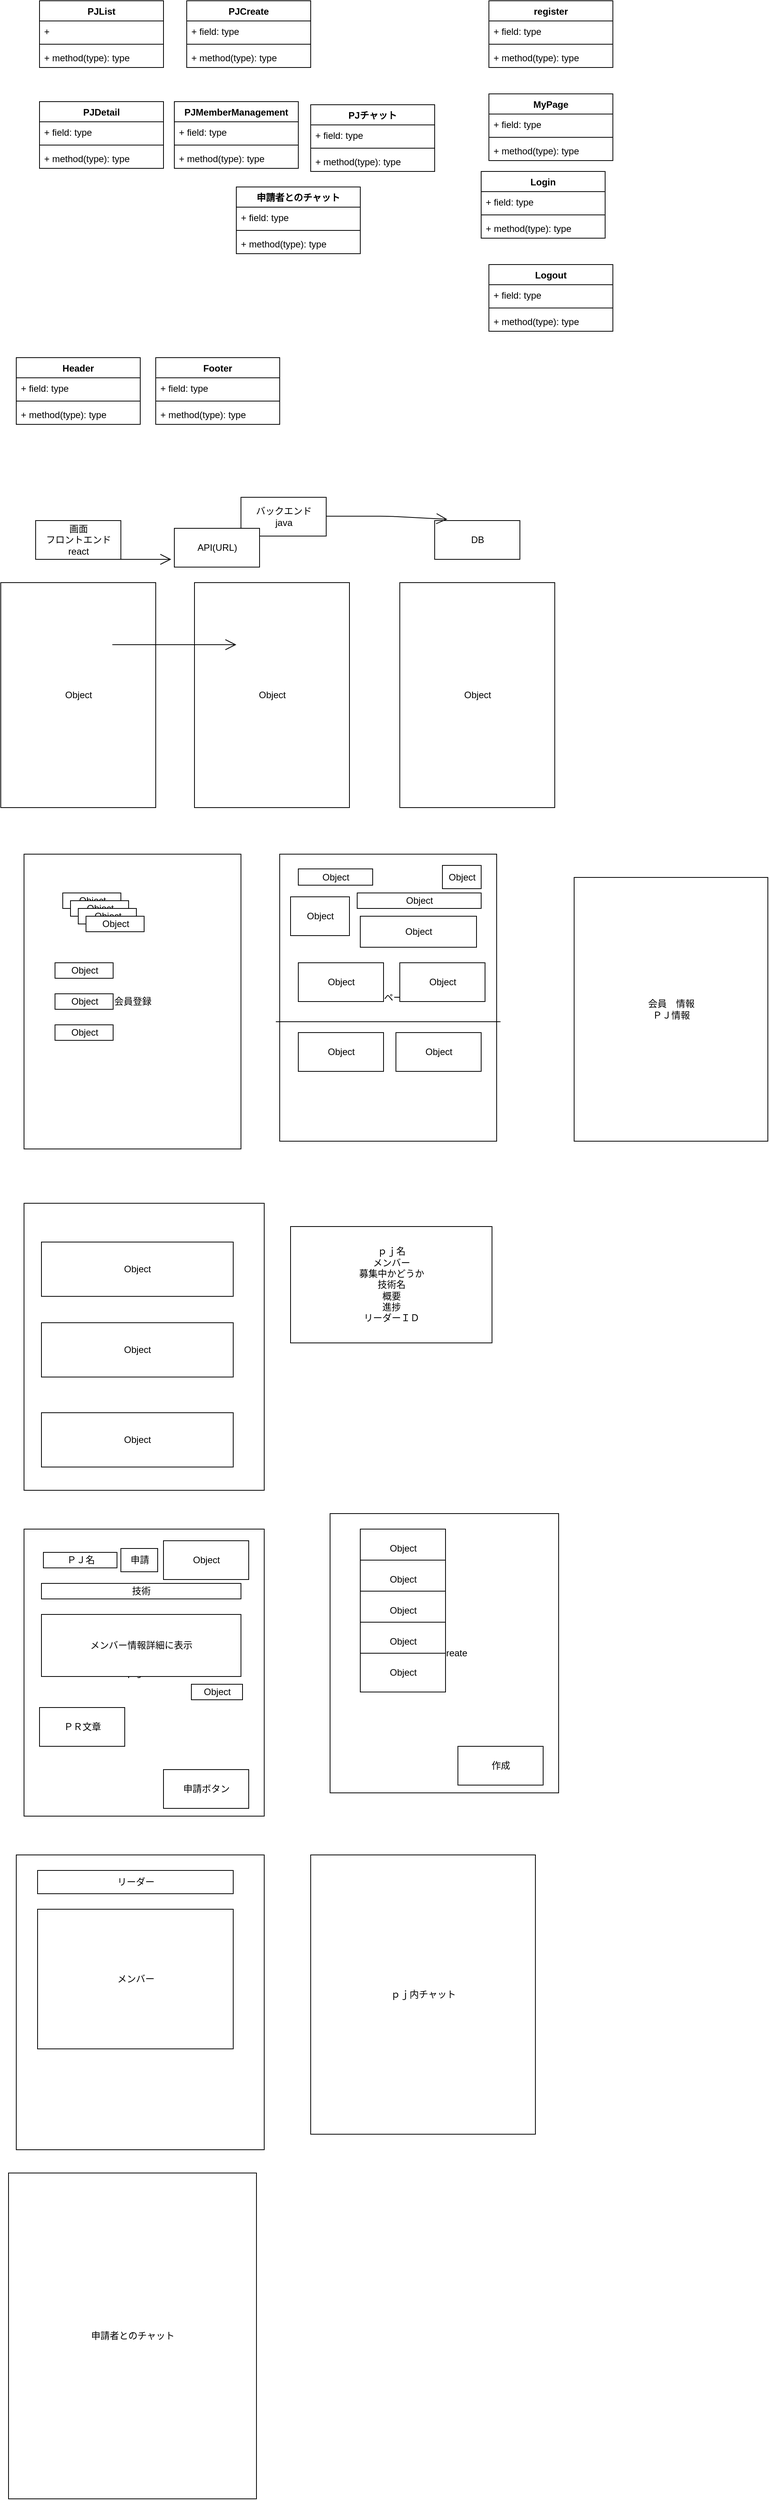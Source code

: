 <mxfile>
    <diagram id="3ewjG1DHLirFC_NyWRG-" name="ページ1">
        <mxGraphModel dx="1051" dy="583" grid="1" gridSize="10" guides="1" tooltips="1" connect="1" arrows="1" fold="1" page="1" pageScale="1" pageWidth="827" pageHeight="1169" math="0" shadow="0">
            <root>
                <mxCell id="0"/>
                <mxCell id="1" parent="0"/>
                <mxCell id="2" value="PJList" style="swimlane;fontStyle=1;align=center;verticalAlign=top;childLayout=stackLayout;horizontal=1;startSize=26;horizontalStack=0;resizeParent=1;resizeParentMax=0;resizeLast=0;collapsible=1;marginBottom=0;" parent="1" vertex="1">
                    <mxGeometry x="80" y="50" width="160" height="86" as="geometry"/>
                </mxCell>
                <mxCell id="3" value="+ " style="text;strokeColor=none;fillColor=none;align=left;verticalAlign=top;spacingLeft=4;spacingRight=4;overflow=hidden;rotatable=0;points=[[0,0.5],[1,0.5]];portConstraint=eastwest;" parent="2" vertex="1">
                    <mxGeometry y="26" width="160" height="26" as="geometry"/>
                </mxCell>
                <mxCell id="4" value="" style="line;strokeWidth=1;fillColor=none;align=left;verticalAlign=middle;spacingTop=-1;spacingLeft=3;spacingRight=3;rotatable=0;labelPosition=right;points=[];portConstraint=eastwest;" parent="2" vertex="1">
                    <mxGeometry y="52" width="160" height="8" as="geometry"/>
                </mxCell>
                <mxCell id="5" value="+ method(type): type" style="text;strokeColor=none;fillColor=none;align=left;verticalAlign=top;spacingLeft=4;spacingRight=4;overflow=hidden;rotatable=0;points=[[0,0.5],[1,0.5]];portConstraint=eastwest;" parent="2" vertex="1">
                    <mxGeometry y="60" width="160" height="26" as="geometry"/>
                </mxCell>
                <mxCell id="6" value="PJDetail" style="swimlane;fontStyle=1;align=center;verticalAlign=top;childLayout=stackLayout;horizontal=1;startSize=26;horizontalStack=0;resizeParent=1;resizeParentMax=0;resizeLast=0;collapsible=1;marginBottom=0;" parent="1" vertex="1">
                    <mxGeometry x="80" y="180" width="160" height="86" as="geometry"/>
                </mxCell>
                <mxCell id="7" value="+ field: type" style="text;strokeColor=none;fillColor=none;align=left;verticalAlign=top;spacingLeft=4;spacingRight=4;overflow=hidden;rotatable=0;points=[[0,0.5],[1,0.5]];portConstraint=eastwest;" parent="6" vertex="1">
                    <mxGeometry y="26" width="160" height="26" as="geometry"/>
                </mxCell>
                <mxCell id="8" value="" style="line;strokeWidth=1;fillColor=none;align=left;verticalAlign=middle;spacingTop=-1;spacingLeft=3;spacingRight=3;rotatable=0;labelPosition=right;points=[];portConstraint=eastwest;" parent="6" vertex="1">
                    <mxGeometry y="52" width="160" height="8" as="geometry"/>
                </mxCell>
                <mxCell id="9" value="+ method(type): type" style="text;strokeColor=none;fillColor=none;align=left;verticalAlign=top;spacingLeft=4;spacingRight=4;overflow=hidden;rotatable=0;points=[[0,0.5],[1,0.5]];portConstraint=eastwest;" parent="6" vertex="1">
                    <mxGeometry y="60" width="160" height="26" as="geometry"/>
                </mxCell>
                <mxCell id="14" value="Login" style="swimlane;fontStyle=1;align=center;verticalAlign=top;childLayout=stackLayout;horizontal=1;startSize=26;horizontalStack=0;resizeParent=1;resizeParentMax=0;resizeLast=0;collapsible=1;marginBottom=0;" parent="1" vertex="1">
                    <mxGeometry x="650" y="270" width="160" height="86" as="geometry"/>
                </mxCell>
                <mxCell id="15" value="+ field: type" style="text;strokeColor=none;fillColor=none;align=left;verticalAlign=top;spacingLeft=4;spacingRight=4;overflow=hidden;rotatable=0;points=[[0,0.5],[1,0.5]];portConstraint=eastwest;" parent="14" vertex="1">
                    <mxGeometry y="26" width="160" height="26" as="geometry"/>
                </mxCell>
                <mxCell id="16" value="" style="line;strokeWidth=1;fillColor=none;align=left;verticalAlign=middle;spacingTop=-1;spacingLeft=3;spacingRight=3;rotatable=0;labelPosition=right;points=[];portConstraint=eastwest;" parent="14" vertex="1">
                    <mxGeometry y="52" width="160" height="8" as="geometry"/>
                </mxCell>
                <mxCell id="17" value="+ method(type): type" style="text;strokeColor=none;fillColor=none;align=left;verticalAlign=top;spacingLeft=4;spacingRight=4;overflow=hidden;rotatable=0;points=[[0,0.5],[1,0.5]];portConstraint=eastwest;" parent="14" vertex="1">
                    <mxGeometry y="60" width="160" height="26" as="geometry"/>
                </mxCell>
                <mxCell id="18" value="Logout" style="swimlane;fontStyle=1;align=center;verticalAlign=top;childLayout=stackLayout;horizontal=1;startSize=26;horizontalStack=0;resizeParent=1;resizeParentMax=0;resizeLast=0;collapsible=1;marginBottom=0;" parent="1" vertex="1">
                    <mxGeometry x="660" y="390" width="160" height="86" as="geometry"/>
                </mxCell>
                <mxCell id="19" value="+ field: type" style="text;strokeColor=none;fillColor=none;align=left;verticalAlign=top;spacingLeft=4;spacingRight=4;overflow=hidden;rotatable=0;points=[[0,0.5],[1,0.5]];portConstraint=eastwest;" parent="18" vertex="1">
                    <mxGeometry y="26" width="160" height="26" as="geometry"/>
                </mxCell>
                <mxCell id="20" value="" style="line;strokeWidth=1;fillColor=none;align=left;verticalAlign=middle;spacingTop=-1;spacingLeft=3;spacingRight=3;rotatable=0;labelPosition=right;points=[];portConstraint=eastwest;" parent="18" vertex="1">
                    <mxGeometry y="52" width="160" height="8" as="geometry"/>
                </mxCell>
                <mxCell id="21" value="+ method(type): type" style="text;strokeColor=none;fillColor=none;align=left;verticalAlign=top;spacingLeft=4;spacingRight=4;overflow=hidden;rotatable=0;points=[[0,0.5],[1,0.5]];portConstraint=eastwest;" parent="18" vertex="1">
                    <mxGeometry y="60" width="160" height="26" as="geometry"/>
                </mxCell>
                <mxCell id="22" value="register" style="swimlane;fontStyle=1;align=center;verticalAlign=top;childLayout=stackLayout;horizontal=1;startSize=26;horizontalStack=0;resizeParent=1;resizeParentMax=0;resizeLast=0;collapsible=1;marginBottom=0;" parent="1" vertex="1">
                    <mxGeometry x="660" y="50" width="160" height="86" as="geometry"/>
                </mxCell>
                <mxCell id="23" value="+ field: type" style="text;strokeColor=none;fillColor=none;align=left;verticalAlign=top;spacingLeft=4;spacingRight=4;overflow=hidden;rotatable=0;points=[[0,0.5],[1,0.5]];portConstraint=eastwest;" parent="22" vertex="1">
                    <mxGeometry y="26" width="160" height="26" as="geometry"/>
                </mxCell>
                <mxCell id="24" value="" style="line;strokeWidth=1;fillColor=none;align=left;verticalAlign=middle;spacingTop=-1;spacingLeft=3;spacingRight=3;rotatable=0;labelPosition=right;points=[];portConstraint=eastwest;" parent="22" vertex="1">
                    <mxGeometry y="52" width="160" height="8" as="geometry"/>
                </mxCell>
                <mxCell id="25" value="+ method(type): type" style="text;strokeColor=none;fillColor=none;align=left;verticalAlign=top;spacingLeft=4;spacingRight=4;overflow=hidden;rotatable=0;points=[[0,0.5],[1,0.5]];portConstraint=eastwest;" parent="22" vertex="1">
                    <mxGeometry y="60" width="160" height="26" as="geometry"/>
                </mxCell>
                <mxCell id="27" value="PJCreate" style="swimlane;fontStyle=1;align=center;verticalAlign=top;childLayout=stackLayout;horizontal=1;startSize=26;horizontalStack=0;resizeParent=1;resizeParentMax=0;resizeLast=0;collapsible=1;marginBottom=0;" parent="1" vertex="1">
                    <mxGeometry x="270" y="50" width="160" height="86" as="geometry"/>
                </mxCell>
                <mxCell id="28" value="+ field: type" style="text;strokeColor=none;fillColor=none;align=left;verticalAlign=top;spacingLeft=4;spacingRight=4;overflow=hidden;rotatable=0;points=[[0,0.5],[1,0.5]];portConstraint=eastwest;" parent="27" vertex="1">
                    <mxGeometry y="26" width="160" height="26" as="geometry"/>
                </mxCell>
                <mxCell id="29" value="" style="line;strokeWidth=1;fillColor=none;align=left;verticalAlign=middle;spacingTop=-1;spacingLeft=3;spacingRight=3;rotatable=0;labelPosition=right;points=[];portConstraint=eastwest;" parent="27" vertex="1">
                    <mxGeometry y="52" width="160" height="8" as="geometry"/>
                </mxCell>
                <mxCell id="30" value="+ method(type): type" style="text;strokeColor=none;fillColor=none;align=left;verticalAlign=top;spacingLeft=4;spacingRight=4;overflow=hidden;rotatable=0;points=[[0,0.5],[1,0.5]];portConstraint=eastwest;" parent="27" vertex="1">
                    <mxGeometry y="60" width="160" height="26" as="geometry"/>
                </mxCell>
                <mxCell id="31" value="Header" style="swimlane;fontStyle=1;align=center;verticalAlign=top;childLayout=stackLayout;horizontal=1;startSize=26;horizontalStack=0;resizeParent=1;resizeParentMax=0;resizeLast=0;collapsible=1;marginBottom=0;" parent="1" vertex="1">
                    <mxGeometry x="50" y="510" width="160" height="86" as="geometry"/>
                </mxCell>
                <mxCell id="32" value="+ field: type" style="text;strokeColor=none;fillColor=none;align=left;verticalAlign=top;spacingLeft=4;spacingRight=4;overflow=hidden;rotatable=0;points=[[0,0.5],[1,0.5]];portConstraint=eastwest;" parent="31" vertex="1">
                    <mxGeometry y="26" width="160" height="26" as="geometry"/>
                </mxCell>
                <mxCell id="33" value="" style="line;strokeWidth=1;fillColor=none;align=left;verticalAlign=middle;spacingTop=-1;spacingLeft=3;spacingRight=3;rotatable=0;labelPosition=right;points=[];portConstraint=eastwest;" parent="31" vertex="1">
                    <mxGeometry y="52" width="160" height="8" as="geometry"/>
                </mxCell>
                <mxCell id="34" value="+ method(type): type" style="text;strokeColor=none;fillColor=none;align=left;verticalAlign=top;spacingLeft=4;spacingRight=4;overflow=hidden;rotatable=0;points=[[0,0.5],[1,0.5]];portConstraint=eastwest;" parent="31" vertex="1">
                    <mxGeometry y="60" width="160" height="26" as="geometry"/>
                </mxCell>
                <mxCell id="35" value="Footer" style="swimlane;fontStyle=1;align=center;verticalAlign=top;childLayout=stackLayout;horizontal=1;startSize=26;horizontalStack=0;resizeParent=1;resizeParentMax=0;resizeLast=0;collapsible=1;marginBottom=0;" parent="1" vertex="1">
                    <mxGeometry x="230" y="510" width="160" height="86" as="geometry"/>
                </mxCell>
                <mxCell id="36" value="+ field: type" style="text;strokeColor=none;fillColor=none;align=left;verticalAlign=top;spacingLeft=4;spacingRight=4;overflow=hidden;rotatable=0;points=[[0,0.5],[1,0.5]];portConstraint=eastwest;" parent="35" vertex="1">
                    <mxGeometry y="26" width="160" height="26" as="geometry"/>
                </mxCell>
                <mxCell id="37" value="" style="line;strokeWidth=1;fillColor=none;align=left;verticalAlign=middle;spacingTop=-1;spacingLeft=3;spacingRight=3;rotatable=0;labelPosition=right;points=[];portConstraint=eastwest;" parent="35" vertex="1">
                    <mxGeometry y="52" width="160" height="8" as="geometry"/>
                </mxCell>
                <mxCell id="38" value="+ method(type): type" style="text;strokeColor=none;fillColor=none;align=left;verticalAlign=top;spacingLeft=4;spacingRight=4;overflow=hidden;rotatable=0;points=[[0,0.5],[1,0.5]];portConstraint=eastwest;" parent="35" vertex="1">
                    <mxGeometry y="60" width="160" height="26" as="geometry"/>
                </mxCell>
                <mxCell id="39" value="MyPage" style="swimlane;fontStyle=1;align=center;verticalAlign=top;childLayout=stackLayout;horizontal=1;startSize=26;horizontalStack=0;resizeParent=1;resizeParentMax=0;resizeLast=0;collapsible=1;marginBottom=0;" parent="1" vertex="1">
                    <mxGeometry x="660" y="170" width="160" height="86" as="geometry"/>
                </mxCell>
                <mxCell id="40" value="+ field: type" style="text;strokeColor=none;fillColor=none;align=left;verticalAlign=top;spacingLeft=4;spacingRight=4;overflow=hidden;rotatable=0;points=[[0,0.5],[1,0.5]];portConstraint=eastwest;" parent="39" vertex="1">
                    <mxGeometry y="26" width="160" height="26" as="geometry"/>
                </mxCell>
                <mxCell id="41" value="" style="line;strokeWidth=1;fillColor=none;align=left;verticalAlign=middle;spacingTop=-1;spacingLeft=3;spacingRight=3;rotatable=0;labelPosition=right;points=[];portConstraint=eastwest;" parent="39" vertex="1">
                    <mxGeometry y="52" width="160" height="8" as="geometry"/>
                </mxCell>
                <mxCell id="42" value="+ method(type): type" style="text;strokeColor=none;fillColor=none;align=left;verticalAlign=top;spacingLeft=4;spacingRight=4;overflow=hidden;rotatable=0;points=[[0,0.5],[1,0.5]];portConstraint=eastwest;" parent="39" vertex="1">
                    <mxGeometry y="60" width="160" height="26" as="geometry"/>
                </mxCell>
                <mxCell id="43" value="PJチャット" style="swimlane;fontStyle=1;align=center;verticalAlign=top;childLayout=stackLayout;horizontal=1;startSize=26;horizontalStack=0;resizeParent=1;resizeParentMax=0;resizeLast=0;collapsible=1;marginBottom=0;" parent="1" vertex="1">
                    <mxGeometry x="430" y="184" width="160" height="86" as="geometry"/>
                </mxCell>
                <mxCell id="44" value="+ field: type" style="text;strokeColor=none;fillColor=none;align=left;verticalAlign=top;spacingLeft=4;spacingRight=4;overflow=hidden;rotatable=0;points=[[0,0.5],[1,0.5]];portConstraint=eastwest;" parent="43" vertex="1">
                    <mxGeometry y="26" width="160" height="26" as="geometry"/>
                </mxCell>
                <mxCell id="45" value="" style="line;strokeWidth=1;fillColor=none;align=left;verticalAlign=middle;spacingTop=-1;spacingLeft=3;spacingRight=3;rotatable=0;labelPosition=right;points=[];portConstraint=eastwest;" parent="43" vertex="1">
                    <mxGeometry y="52" width="160" height="8" as="geometry"/>
                </mxCell>
                <mxCell id="46" value="+ method(type): type" style="text;strokeColor=none;fillColor=none;align=left;verticalAlign=top;spacingLeft=4;spacingRight=4;overflow=hidden;rotatable=0;points=[[0,0.5],[1,0.5]];portConstraint=eastwest;" parent="43" vertex="1">
                    <mxGeometry y="60" width="160" height="26" as="geometry"/>
                </mxCell>
                <mxCell id="51" value="PJMemberManagement" style="swimlane;fontStyle=1;align=center;verticalAlign=top;childLayout=stackLayout;horizontal=1;startSize=26;horizontalStack=0;resizeParent=1;resizeParentMax=0;resizeLast=0;collapsible=1;marginBottom=0;" parent="1" vertex="1">
                    <mxGeometry x="254" y="180" width="160" height="86" as="geometry"/>
                </mxCell>
                <mxCell id="52" value="+ field: type" style="text;strokeColor=none;fillColor=none;align=left;verticalAlign=top;spacingLeft=4;spacingRight=4;overflow=hidden;rotatable=0;points=[[0,0.5],[1,0.5]];portConstraint=eastwest;" parent="51" vertex="1">
                    <mxGeometry y="26" width="160" height="26" as="geometry"/>
                </mxCell>
                <mxCell id="53" value="" style="line;strokeWidth=1;fillColor=none;align=left;verticalAlign=middle;spacingTop=-1;spacingLeft=3;spacingRight=3;rotatable=0;labelPosition=right;points=[];portConstraint=eastwest;" parent="51" vertex="1">
                    <mxGeometry y="52" width="160" height="8" as="geometry"/>
                </mxCell>
                <mxCell id="54" value="+ method(type): type" style="text;strokeColor=none;fillColor=none;align=left;verticalAlign=top;spacingLeft=4;spacingRight=4;overflow=hidden;rotatable=0;points=[[0,0.5],[1,0.5]];portConstraint=eastwest;" parent="51" vertex="1">
                    <mxGeometry y="60" width="160" height="26" as="geometry"/>
                </mxCell>
                <mxCell id="67" value="申請者とのチャット" style="swimlane;fontStyle=1;align=center;verticalAlign=top;childLayout=stackLayout;horizontal=1;startSize=26;horizontalStack=0;resizeParent=1;resizeParentMax=0;resizeLast=0;collapsible=1;marginBottom=0;" parent="1" vertex="1">
                    <mxGeometry x="334" y="290" width="160" height="86" as="geometry"/>
                </mxCell>
                <mxCell id="68" value="+ field: type" style="text;strokeColor=none;fillColor=none;align=left;verticalAlign=top;spacingLeft=4;spacingRight=4;overflow=hidden;rotatable=0;points=[[0,0.5],[1,0.5]];portConstraint=eastwest;" parent="67" vertex="1">
                    <mxGeometry y="26" width="160" height="26" as="geometry"/>
                </mxCell>
                <mxCell id="69" value="" style="line;strokeWidth=1;fillColor=none;align=left;verticalAlign=middle;spacingTop=-1;spacingLeft=3;spacingRight=3;rotatable=0;labelPosition=right;points=[];portConstraint=eastwest;" parent="67" vertex="1">
                    <mxGeometry y="52" width="160" height="8" as="geometry"/>
                </mxCell>
                <mxCell id="70" value="+ method(type): type" style="text;strokeColor=none;fillColor=none;align=left;verticalAlign=top;spacingLeft=4;spacingRight=4;overflow=hidden;rotatable=0;points=[[0,0.5],[1,0.5]];portConstraint=eastwest;" parent="67" vertex="1">
                    <mxGeometry y="60" width="160" height="26" as="geometry"/>
                </mxCell>
                <mxCell id="71" value="画面&lt;br&gt;フロントエンド&lt;br&gt;react" style="html=1;" vertex="1" parent="1">
                    <mxGeometry x="75" y="720" width="110" height="50" as="geometry"/>
                </mxCell>
                <mxCell id="72" value="DB" style="html=1;" vertex="1" parent="1">
                    <mxGeometry x="590" y="720" width="110" height="50" as="geometry"/>
                </mxCell>
                <mxCell id="73" value="バックエンド&lt;br&gt;java" style="html=1;" vertex="1" parent="1">
                    <mxGeometry x="340" y="690" width="110" height="50" as="geometry"/>
                </mxCell>
                <mxCell id="75" value="API(URL)" style="html=1;" vertex="1" parent="1">
                    <mxGeometry x="254" y="730" width="110" height="50" as="geometry"/>
                </mxCell>
                <mxCell id="76" value="" style="endArrow=open;endFill=1;endSize=12;html=1;entryX=0.148;entryY=-0.033;entryDx=0;entryDy=0;entryPerimeter=0;" edge="1" parent="1" target="72">
                    <mxGeometry width="160" relative="1" as="geometry">
                        <mxPoint x="450" y="714.33" as="sourcePoint"/>
                        <mxPoint x="610" y="714.33" as="targetPoint"/>
                        <Array as="points">
                            <mxPoint x="530" y="714.33"/>
                        </Array>
                    </mxGeometry>
                </mxCell>
                <mxCell id="77" value="" style="endArrow=open;endFill=1;endSize=12;html=1;" edge="1" parent="1">
                    <mxGeometry width="160" relative="1" as="geometry">
                        <mxPoint x="185" y="770" as="sourcePoint"/>
                        <mxPoint x="250" y="770" as="targetPoint"/>
                    </mxGeometry>
                </mxCell>
                <mxCell id="78" value="Object" style="html=1;" vertex="1" parent="1">
                    <mxGeometry x="30" y="800" width="200" height="290" as="geometry"/>
                </mxCell>
                <mxCell id="79" value="Object" style="html=1;" vertex="1" parent="1">
                    <mxGeometry x="280" y="800" width="200" height="290" as="geometry"/>
                </mxCell>
                <mxCell id="80" value="Object" style="html=1;" vertex="1" parent="1">
                    <mxGeometry x="545" y="800" width="200" height="290" as="geometry"/>
                </mxCell>
                <mxCell id="81" value="" style="endArrow=open;endFill=1;endSize=12;html=1;" edge="1" parent="1">
                    <mxGeometry width="160" relative="1" as="geometry">
                        <mxPoint x="174" y="880" as="sourcePoint"/>
                        <mxPoint x="334" y="880" as="targetPoint"/>
                    </mxGeometry>
                </mxCell>
                <mxCell id="82" value="会員登録" style="html=1;" vertex="1" parent="1">
                    <mxGeometry x="60" y="1150" width="280" height="380" as="geometry"/>
                </mxCell>
                <mxCell id="83" value="Object" style="html=1;" vertex="1" parent="1">
                    <mxGeometry x="110" y="1200" width="75" height="20" as="geometry"/>
                </mxCell>
                <mxCell id="84" value="Object" style="html=1;" vertex="1" parent="1">
                    <mxGeometry x="120" y="1210" width="75" height="20" as="geometry"/>
                </mxCell>
                <mxCell id="85" value="Object" style="html=1;" vertex="1" parent="1">
                    <mxGeometry x="130" y="1220" width="75" height="20" as="geometry"/>
                </mxCell>
                <mxCell id="86" value="Object" style="html=1;" vertex="1" parent="1">
                    <mxGeometry x="140" y="1230" width="75" height="20" as="geometry"/>
                </mxCell>
                <mxCell id="87" value="Object" style="html=1;" vertex="1" parent="1">
                    <mxGeometry x="100" y="1290" width="75" height="20" as="geometry"/>
                </mxCell>
                <mxCell id="88" value="Object" style="html=1;" vertex="1" parent="1">
                    <mxGeometry x="100" y="1330" width="75" height="20" as="geometry"/>
                </mxCell>
                <mxCell id="89" value="Object" style="html=1;" vertex="1" parent="1">
                    <mxGeometry x="100" y="1370" width="75" height="20" as="geometry"/>
                </mxCell>
                <mxCell id="92" value="マイページ" style="html=1;" vertex="1" parent="1">
                    <mxGeometry x="390" y="1150" width="280" height="370" as="geometry"/>
                </mxCell>
                <mxCell id="93" value="Object" style="html=1;" vertex="1" parent="1">
                    <mxGeometry x="414" y="1169" width="96" height="21" as="geometry"/>
                </mxCell>
                <mxCell id="94" value="Object" style="html=1;" vertex="1" parent="1">
                    <mxGeometry x="494" y="1230" width="150" height="40" as="geometry"/>
                </mxCell>
                <mxCell id="95" value="Object" style="html=1;" vertex="1" parent="1">
                    <mxGeometry x="490" y="1200" width="160" height="20" as="geometry"/>
                </mxCell>
                <mxCell id="96" value="Object" style="html=1;" vertex="1" parent="1">
                    <mxGeometry x="404" y="1205" width="76" height="50" as="geometry"/>
                </mxCell>
                <mxCell id="97" value="Object" style="html=1;" vertex="1" parent="1">
                    <mxGeometry x="414" y="1290" width="110" height="50" as="geometry"/>
                </mxCell>
                <mxCell id="98" value="Object" style="html=1;" vertex="1" parent="1">
                    <mxGeometry x="414" y="1380" width="110" height="50" as="geometry"/>
                </mxCell>
                <mxCell id="99" value="Object" style="html=1;" vertex="1" parent="1">
                    <mxGeometry x="545" y="1290" width="110" height="50" as="geometry"/>
                </mxCell>
                <mxCell id="100" value="Object" style="html=1;" vertex="1" parent="1">
                    <mxGeometry x="540" y="1380" width="110" height="50" as="geometry"/>
                </mxCell>
                <mxCell id="101" value="" style="line;strokeWidth=1;fillColor=none;align=left;verticalAlign=middle;spacingTop=-1;spacingLeft=3;spacingRight=3;rotatable=0;labelPosition=right;points=[];portConstraint=eastwest;" vertex="1" parent="1">
                    <mxGeometry x="385" y="1362" width="290" height="8" as="geometry"/>
                </mxCell>
                <mxCell id="102" value="Object" style="html=1;" vertex="1" parent="1">
                    <mxGeometry x="600" y="1164.5" width="50" height="30" as="geometry"/>
                </mxCell>
                <mxCell id="103" value="PJ一覧" style="html=1;" vertex="1" parent="1">
                    <mxGeometry x="60" y="1600" width="310" height="370" as="geometry"/>
                </mxCell>
                <mxCell id="104" value="Object" style="html=1;" vertex="1" parent="1">
                    <mxGeometry x="82.5" y="1650" width="247.5" height="70" as="geometry"/>
                </mxCell>
                <mxCell id="105" value="Object" style="html=1;" vertex="1" parent="1">
                    <mxGeometry x="82.5" y="1754" width="247.5" height="70" as="geometry"/>
                </mxCell>
                <mxCell id="106" value="Object" style="html=1;" vertex="1" parent="1">
                    <mxGeometry x="82.5" y="1870" width="247.5" height="70" as="geometry"/>
                </mxCell>
                <mxCell id="107" value="ｐｊ名&lt;br&gt;メンバー&lt;br&gt;募集中かどうか&lt;br&gt;技術名&lt;br&gt;概要&lt;br&gt;進捗&lt;br&gt;リーダーＩＤ" style="html=1;" vertex="1" parent="1">
                    <mxGeometry x="404" y="1630" width="260" height="150" as="geometry"/>
                </mxCell>
                <mxCell id="108" value="ｐｊ詳細" style="html=1;" vertex="1" parent="1">
                    <mxGeometry x="60" y="2020" width="310" height="370" as="geometry"/>
                </mxCell>
                <mxCell id="109" value="ＰＪ名" style="html=1;" vertex="1" parent="1">
                    <mxGeometry x="85" y="2050" width="95" height="20" as="geometry"/>
                </mxCell>
                <mxCell id="110" value="技術" style="html=1;" vertex="1" parent="1">
                    <mxGeometry x="82.5" y="2090" width="257.5" height="20" as="geometry"/>
                </mxCell>
                <mxCell id="111" value="Object" style="html=1;" vertex="1" parent="1">
                    <mxGeometry x="240" y="2035" width="110" height="50" as="geometry"/>
                </mxCell>
                <mxCell id="113" value="メンバー情報詳細に表示" style="html=1;" vertex="1" parent="1">
                    <mxGeometry x="82.5" y="2130" width="257.5" height="80" as="geometry"/>
                </mxCell>
                <mxCell id="114" value="申請ボタン" style="html=1;" vertex="1" parent="1">
                    <mxGeometry x="240" y="2330" width="110" height="50" as="geometry"/>
                </mxCell>
                <mxCell id="115" value="申請" style="html=1;" vertex="1" parent="1">
                    <mxGeometry x="185" y="2045" width="47.5" height="30" as="geometry"/>
                </mxCell>
                <mxCell id="116" value="ｐｊcreate" style="html=1;" vertex="1" parent="1">
                    <mxGeometry x="455" y="2000" width="295" height="360" as="geometry"/>
                </mxCell>
                <mxCell id="117" value="Object" style="html=1;" vertex="1" parent="1">
                    <mxGeometry x="494" y="2020" width="110" height="50" as="geometry"/>
                </mxCell>
                <mxCell id="118" value="Object" style="html=1;" vertex="1" parent="1">
                    <mxGeometry x="494" y="2060" width="110" height="50" as="geometry"/>
                </mxCell>
                <mxCell id="119" value="Object" style="html=1;" vertex="1" parent="1">
                    <mxGeometry x="494" y="2100" width="110" height="50" as="geometry"/>
                </mxCell>
                <mxCell id="120" value="Object" style="html=1;" vertex="1" parent="1">
                    <mxGeometry x="494" y="2140" width="110" height="50" as="geometry"/>
                </mxCell>
                <mxCell id="121" value="Object" style="html=1;" vertex="1" parent="1">
                    <mxGeometry x="494" y="2180" width="110" height="50" as="geometry"/>
                </mxCell>
                <mxCell id="123" value="作成" style="html=1;" vertex="1" parent="1">
                    <mxGeometry x="620" y="2300" width="110" height="50" as="geometry"/>
                </mxCell>
                <mxCell id="124" value="メンバー管理" style="html=1;" vertex="1" parent="1">
                    <mxGeometry x="50" y="2440" width="320" height="380" as="geometry"/>
                </mxCell>
                <mxCell id="125" value="ｐｊ内チャット" style="html=1;" vertex="1" parent="1">
                    <mxGeometry x="430" y="2440" width="290" height="360" as="geometry"/>
                </mxCell>
                <mxCell id="126" value="申請者とのチャット" style="html=1;" vertex="1" parent="1">
                    <mxGeometry x="40" y="2850" width="320" height="420" as="geometry"/>
                </mxCell>
                <mxCell id="127" value="リーダー" style="html=1;" vertex="1" parent="1">
                    <mxGeometry x="77.5" y="2460" width="252.5" height="30" as="geometry"/>
                </mxCell>
                <mxCell id="128" value="メンバー" style="html=1;" vertex="1" parent="1">
                    <mxGeometry x="77.5" y="2510" width="252.5" height="180" as="geometry"/>
                </mxCell>
                <mxCell id="129" value="Object" style="html=1;" vertex="1" parent="1">
                    <mxGeometry x="276" y="2220" width="66" height="20" as="geometry"/>
                </mxCell>
                <mxCell id="130" value="ＰＲ文章" style="html=1;" vertex="1" parent="1">
                    <mxGeometry x="80" y="2250" width="110" height="50" as="geometry"/>
                </mxCell>
                <mxCell id="131" value="会員　情報&lt;br&gt;ＰＪ情報&lt;br&gt;" style="html=1;" vertex="1" parent="1">
                    <mxGeometry x="770" y="1180" width="250" height="340" as="geometry"/>
                </mxCell>
            </root>
        </mxGraphModel>
    </diagram>
</mxfile>